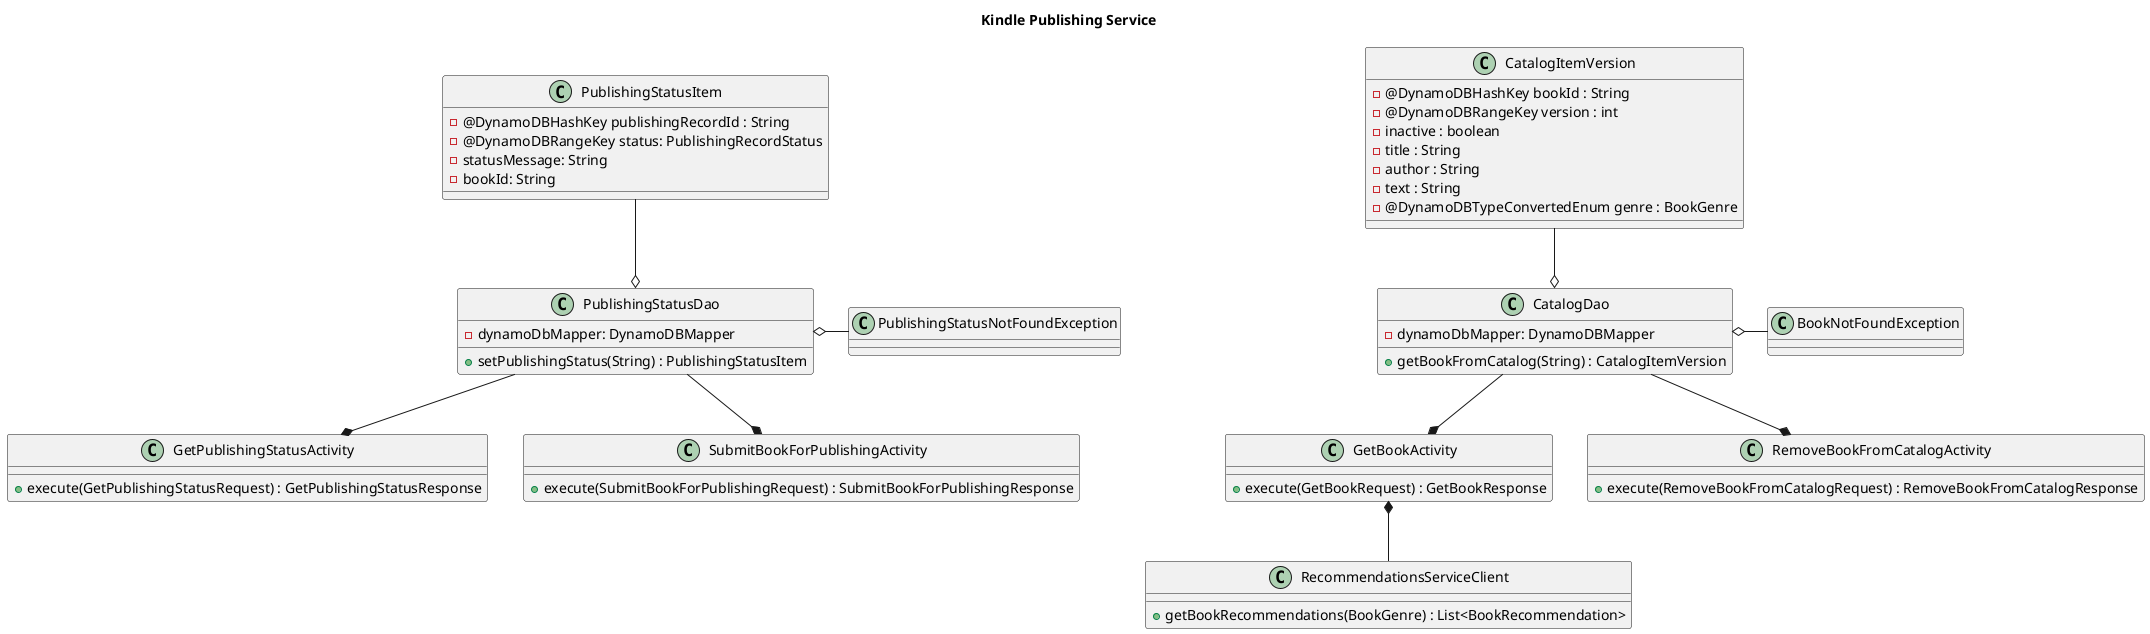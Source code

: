 @startuml
title Kindle Publishing Service

CatalogItemVersion --o CatalogDao
PublishingStatusItem --o PublishingStatusDao

class CatalogItemVersion {
  -@DynamoDBHashKey bookId : String
  -@DynamoDBRangeKey version : int
  -inactive : boolean
  -title : String
  -author : String
  -text : String
  -@DynamoDBTypeConvertedEnum genre : BookGenre
}
class PublishingStatusItem {
  -@DynamoDBHashKey publishingRecordId : String
  -@DynamoDBRangeKey status: PublishingRecordStatus
  -statusMessage: String
  -bookId: String
}
class CatalogDao {
  -dynamoDbMapper: DynamoDBMapper
  +getBookFromCatalog(String) : CatalogItemVersion
}
class PublishingStatusDao {
  -dynamoDbMapper: DynamoDBMapper
  +setPublishingStatus(String) : PublishingStatusItem
}

CatalogDao --* GetBookActivity
GetBookActivity *-- RecommendationsServiceClient
CatalogDao --* RemoveBookFromCatalogActivity
PublishingStatusDao --* GetPublishingStatusActivity
PublishingStatusDao --* SubmitBookForPublishingActivity


class GetBookActivity {
    +execute(GetBookRequest) : GetBookResponse
}

class RemoveBookFromCatalogActivity {
    +execute(RemoveBookFromCatalogRequest) : RemoveBookFromCatalogResponse
}
class SubmitBookForPublishingActivity {
    +execute(SubmitBookForPublishingRequest) : SubmitBookForPublishingResponse
}

class GetPublishingStatusActivity {
    +execute(GetPublishingStatusRequest) : GetPublishingStatusResponse
}

class RecommendationsServiceClient {
    +getBookRecommendations(BookGenre) : List<BookRecommendation>
}

PublishingStatusDao o- PublishingStatusNotFoundException
CatalogDao o- BookNotFoundException

class BookNotFoundException {
}
class PublishingStatusNotFoundException {
}

@enduml